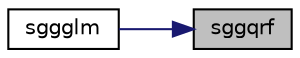 digraph "sggqrf"
{
 // LATEX_PDF_SIZE
  edge [fontname="Helvetica",fontsize="10",labelfontname="Helvetica",labelfontsize="10"];
  node [fontname="Helvetica",fontsize="10",shape=record];
  rankdir="RL";
  Node1 [label="sggqrf",height=0.2,width=0.4,color="black", fillcolor="grey75", style="filled", fontcolor="black",tooltip="SGGQRF"];
  Node1 -> Node2 [dir="back",color="midnightblue",fontsize="10",style="solid",fontname="Helvetica"];
  Node2 [label="sggglm",height=0.2,width=0.4,color="black", fillcolor="white", style="filled",URL="$sggglm_8f.html#a3396020c326155bf403103d9eef2552d",tooltip="SGGGLM"];
}
